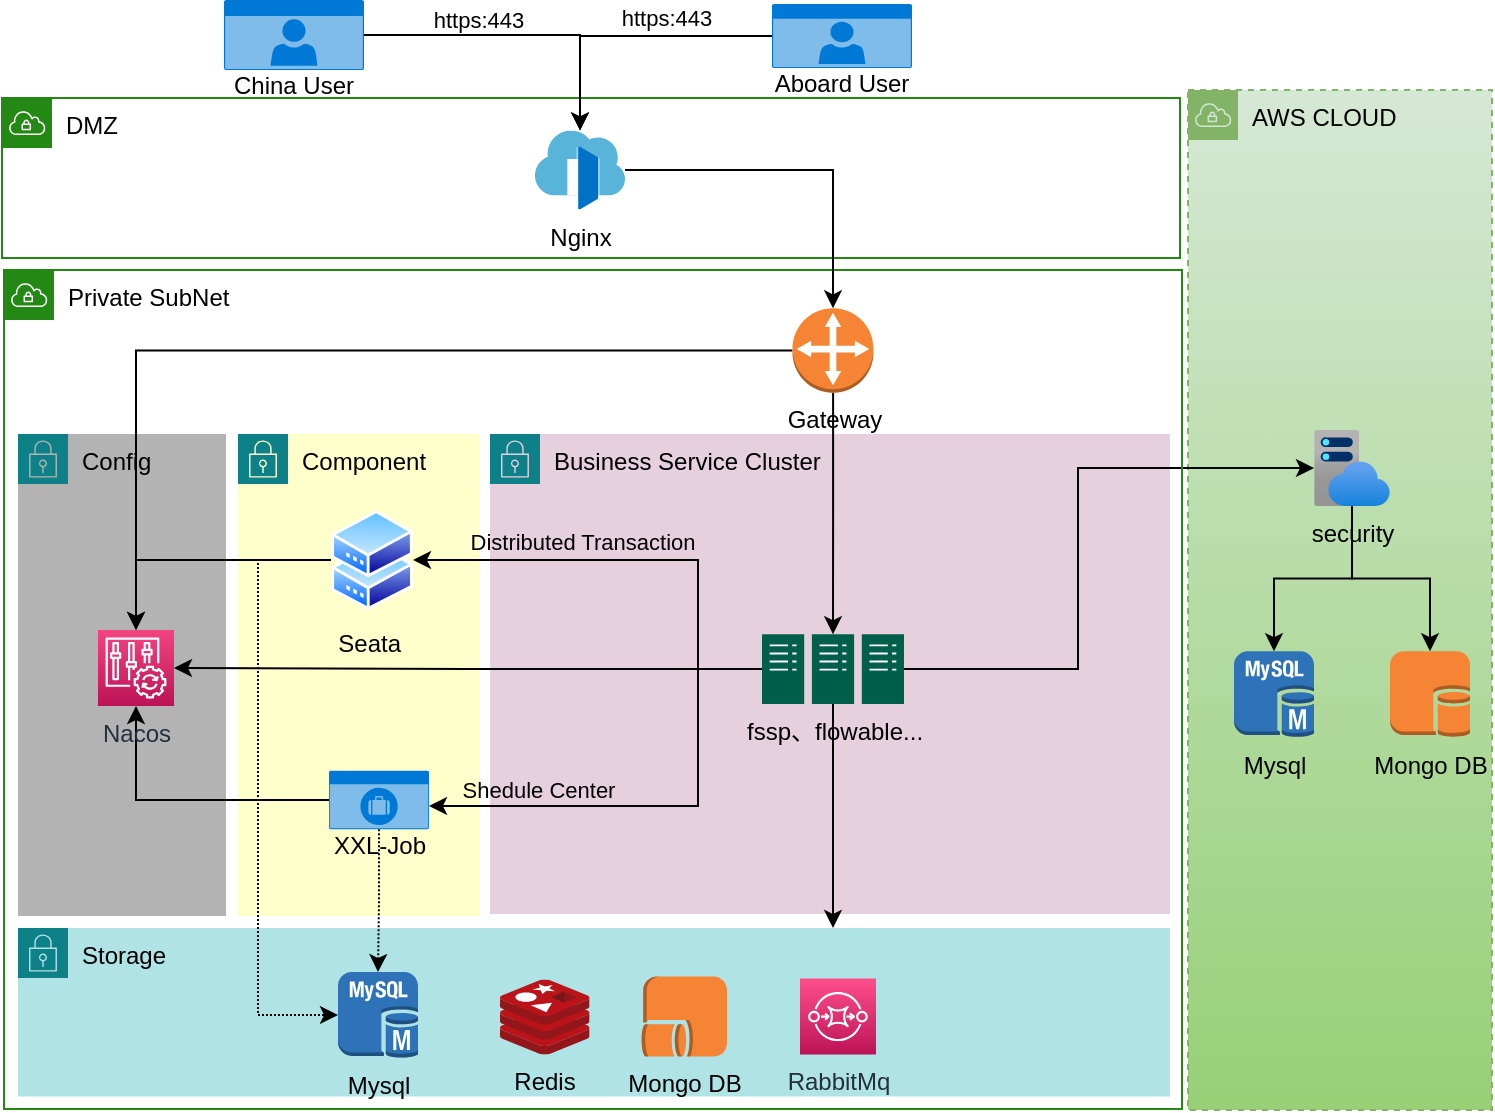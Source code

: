 <mxfile version="21.6.9" type="github">
  <diagram name="第 1 页" id="MAKNuJp5Oi-Q9wF2MWzG">
    <mxGraphModel dx="909" dy="461" grid="1" gridSize="10" guides="1" tooltips="1" connect="1" arrows="1" fold="1" page="1" pageScale="1" pageWidth="827" pageHeight="1169" math="0" shadow="0">
      <root>
        <mxCell id="0" />
        <mxCell id="1" parent="0" />
        <mxCell id="sbl7rNcJkgG22rDen7zV-128" value="Config" style="points=[[0,0],[0.25,0],[0.5,0],[0.75,0],[1,0],[1,0.25],[1,0.5],[1,0.75],[1,1],[0.75,1],[0.5,1],[0.25,1],[0,1],[0,0.75],[0,0.5],[0,0.25]];outlineConnect=0;html=1;whiteSpace=wrap;fontSize=12;fontStyle=0;container=1;pointerEvents=0;collapsible=0;recursiveResize=0;shape=mxgraph.aws4.group;grIcon=mxgraph.aws4.group_security_group;grStroke=0;strokeColor=#0e8088;fillColor=#B3B3B3;verticalAlign=top;align=left;spacingLeft=30;dashed=0;" vertex="1" parent="1">
          <mxGeometry x="130" y="382" width="104" height="241" as="geometry" />
        </mxCell>
        <mxCell id="sbl7rNcJkgG22rDen7zV-72" value="Component" style="points=[[0,0],[0.25,0],[0.5,0],[0.75,0],[1,0],[1,0.25],[1,0.5],[1,0.75],[1,1],[0.75,1],[0.5,1],[0.25,1],[0,1],[0,0.75],[0,0.5],[0,0.25]];outlineConnect=0;html=1;whiteSpace=wrap;fontSize=12;fontStyle=0;container=1;pointerEvents=0;collapsible=0;recursiveResize=0;shape=mxgraph.aws4.group;grIcon=mxgraph.aws4.group_security_group;grStroke=0;strokeColor=#0e8088;fillColor=#FFFFCC;verticalAlign=top;align=left;spacingLeft=30;dashed=0;" vertex="1" parent="1">
          <mxGeometry x="240" y="382" width="121" height="241" as="geometry" />
        </mxCell>
        <mxCell id="sbl7rNcJkgG22rDen7zV-80" value="AWS CLOUD" style="points=[[0,0],[0.25,0],[0.5,0],[0.75,0],[1,0],[1,0.25],[1,0.5],[1,0.75],[1,1],[0.75,1],[0.5,1],[0.25,1],[0,1],[0,0.75],[0,0.5],[0,0.25]];outlineConnect=0;html=1;whiteSpace=wrap;fontSize=12;fontStyle=0;container=1;pointerEvents=0;collapsible=0;recursiveResize=0;shape=mxgraph.aws4.group;grIcon=mxgraph.aws4.group_vpc;strokeColor=#82b366;fillColor=#d5e8d4;verticalAlign=top;align=left;spacingLeft=30;dashed=1;gradientColor=#97d077;" vertex="1" parent="1">
          <mxGeometry x="715" y="210" width="152" height="510" as="geometry" />
        </mxCell>
        <mxCell id="sbl7rNcJkgG22rDen7zV-104" style="edgeStyle=orthogonalEdgeStyle;rounded=0;orthogonalLoop=1;jettySize=auto;html=1;" edge="1" parent="sbl7rNcJkgG22rDen7zV-80" source="sbl7rNcJkgG22rDen7zV-82" target="sbl7rNcJkgG22rDen7zV-99">
          <mxGeometry relative="1" as="geometry" />
        </mxCell>
        <mxCell id="sbl7rNcJkgG22rDen7zV-105" style="edgeStyle=orthogonalEdgeStyle;rounded=0;orthogonalLoop=1;jettySize=auto;html=1;" edge="1" parent="sbl7rNcJkgG22rDen7zV-80" source="sbl7rNcJkgG22rDen7zV-82" target="sbl7rNcJkgG22rDen7zV-100">
          <mxGeometry relative="1" as="geometry" />
        </mxCell>
        <mxCell id="sbl7rNcJkgG22rDen7zV-82" value="security" style="image;aspect=fixed;html=1;points=[];align=center;fontSize=12;image=img/lib/azure2/app_services/App_Service_Plans.svg;labelBackgroundColor=none;" vertex="1" parent="sbl7rNcJkgG22rDen7zV-80">
          <mxGeometry x="63" y="170" width="38" height="38" as="geometry" />
        </mxCell>
        <mxCell id="sbl7rNcJkgG22rDen7zV-99" value="Mysql&lt;br&gt;" style="outlineConnect=0;dashed=0;verticalLabelPosition=bottom;verticalAlign=top;align=center;html=1;shape=mxgraph.aws3.mysql_db_instance;fillColor=#2E73B8;gradientColor=none;" vertex="1" parent="sbl7rNcJkgG22rDen7zV-80">
          <mxGeometry x="23" y="280.6" width="40" height="43" as="geometry" />
        </mxCell>
        <mxCell id="sbl7rNcJkgG22rDen7zV-100" value="Mongo DB" style="outlineConnect=0;dashed=0;verticalLabelPosition=bottom;verticalAlign=top;align=center;html=1;shape=mxgraph.aws3.db_on_instance;fillColor=#F58534;gradientColor=none;" vertex="1" parent="sbl7rNcJkgG22rDen7zV-80">
          <mxGeometry x="101" y="280.6" width="40" height="43" as="geometry" />
        </mxCell>
        <mxCell id="sbl7rNcJkgG22rDen7zV-74" value="Storage" style="points=[[0,0],[0.25,0],[0.5,0],[0.75,0],[1,0],[1,0.25],[1,0.5],[1,0.75],[1,1],[0.75,1],[0.5,1],[0.25,1],[0,1],[0,0.75],[0,0.5],[0,0.25]];outlineConnect=0;html=1;whiteSpace=wrap;fontSize=12;fontStyle=0;container=1;pointerEvents=0;collapsible=0;recursiveResize=0;shape=mxgraph.aws4.group;grIcon=mxgraph.aws4.group_security_group;grStroke=0;strokeColor=#0e8088;fillColor=#b0e3e6;verticalAlign=top;align=left;spacingLeft=30;dashed=0;" vertex="1" parent="1">
          <mxGeometry x="130" y="629" width="576" height="84.2" as="geometry" />
        </mxCell>
        <mxCell id="sbl7rNcJkgG22rDen7zV-7" value="Mysql&lt;br&gt;" style="outlineConnect=0;dashed=0;verticalLabelPosition=bottom;verticalAlign=top;align=center;html=1;shape=mxgraph.aws3.mysql_db_instance;fillColor=#2E73B8;gradientColor=none;" vertex="1" parent="sbl7rNcJkgG22rDen7zV-74">
          <mxGeometry x="160" y="22" width="40" height="43" as="geometry" />
        </mxCell>
        <mxCell id="sbl7rNcJkgG22rDen7zV-8" value="Mongo DB" style="outlineConnect=0;dashed=0;verticalLabelPosition=bottom;verticalAlign=top;align=center;html=1;shape=mxgraph.aws3.db_on_instance;fillColor=#F58534;gradientColor=none;direction=south;" vertex="1" parent="sbl7rNcJkgG22rDen7zV-74">
          <mxGeometry x="311.5" y="24.3" width="43" height="40" as="geometry" />
        </mxCell>
        <mxCell id="sbl7rNcJkgG22rDen7zV-13" value="RabbitMq&lt;br&gt;" style="sketch=0;points=[[0,0,0],[0.25,0,0],[0.5,0,0],[0.75,0,0],[1,0,0],[0,1,0],[0.25,1,0],[0.5,1,0],[0.75,1,0],[1,1,0],[0,0.25,0],[0,0.5,0],[0,0.75,0],[1,0.25,0],[1,0.5,0],[1,0.75,0]];outlineConnect=0;fontColor=#232F3E;gradientColor=#FF4F8B;gradientDirection=north;fillColor=#BC1356;strokeColor=#ffffff;dashed=0;verticalLabelPosition=bottom;verticalAlign=top;align=center;html=1;fontSize=12;fontStyle=0;aspect=fixed;shape=mxgraph.aws4.resourceIcon;resIcon=mxgraph.aws4.sqs;" vertex="1" parent="sbl7rNcJkgG22rDen7zV-74">
          <mxGeometry x="391" y="25.3" width="38" height="38" as="geometry" />
        </mxCell>
        <mxCell id="sbl7rNcJkgG22rDen7zV-14" value="Redis&lt;br&gt;" style="image;sketch=0;aspect=fixed;html=1;points=[];align=center;fontSize=12;image=img/lib/mscae/Cache_Redis_Product.svg;labelBackgroundColor=none;" vertex="1" parent="sbl7rNcJkgG22rDen7zV-74">
          <mxGeometry x="241" y="25.7" width="44.76" height="37.6" as="geometry" />
        </mxCell>
        <mxCell id="sbl7rNcJkgG22rDen7zV-71" value="Business Service Cluster" style="points=[[0,0],[0.25,0],[0.5,0],[0.75,0],[1,0],[1,0.25],[1,0.5],[1,0.75],[1,1],[0.75,1],[0.5,1],[0.25,1],[0,1],[0,0.75],[0,0.5],[0,0.25]];outlineConnect=0;html=1;whiteSpace=wrap;fontSize=12;fontStyle=0;container=1;pointerEvents=0;collapsible=0;recursiveResize=0;shape=mxgraph.aws4.group;grIcon=mxgraph.aws4.group_security_group;grStroke=0;strokeColor=#0e8088;fillColor=#E6D0DE;verticalAlign=top;align=left;spacingLeft=30;strokeWidth=11;" vertex="1" parent="1">
          <mxGeometry x="366" y="382" width="340" height="240" as="geometry" />
        </mxCell>
        <mxCell id="sbl7rNcJkgG22rDen7zV-109" style="edgeStyle=orthogonalEdgeStyle;rounded=0;orthogonalLoop=1;jettySize=auto;html=1;" edge="1" parent="1" source="sbl7rNcJkgG22rDen7zV-1" target="sbl7rNcJkgG22rDen7zV-3">
          <mxGeometry relative="1" as="geometry" />
        </mxCell>
        <mxCell id="sbl7rNcJkgG22rDen7zV-112" value="https:443" style="edgeLabel;html=1;align=center;verticalAlign=middle;resizable=0;points=[];labelBackgroundColor=none;" vertex="1" connectable="0" parent="sbl7rNcJkgG22rDen7zV-109">
          <mxGeometry x="-0.286" relative="1" as="geometry">
            <mxPoint x="1" y="-8" as="offset" />
          </mxGeometry>
        </mxCell>
        <mxCell id="sbl7rNcJkgG22rDen7zV-1" value="China User" style="html=1;whiteSpace=wrap;strokeColor=none;fillColor=#0079D6;labelPosition=center;verticalLabelPosition=bottom;verticalAlign=top;align=center;fontSize=12;outlineConnect=0;spacingTop=-6;fontColor=#000000;sketch=0;shape=mxgraph.sitemap.user;horizontal=1;" vertex="1" parent="1">
          <mxGeometry x="233" y="165" width="70" height="35" as="geometry" />
        </mxCell>
        <mxCell id="sbl7rNcJkgG22rDen7zV-57" style="edgeStyle=orthogonalEdgeStyle;rounded=0;orthogonalLoop=1;jettySize=auto;html=1;" edge="1" parent="1" source="sbl7rNcJkgG22rDen7zV-25" target="sbl7rNcJkgG22rDen7zV-15">
          <mxGeometry relative="1" as="geometry">
            <Array as="points">
              <mxPoint x="470" y="500" />
              <mxPoint x="470" y="568" />
            </Array>
          </mxGeometry>
        </mxCell>
        <mxCell id="sbl7rNcJkgG22rDen7zV-58" value="Shedule Center" style="edgeLabel;html=1;align=center;verticalAlign=bottom;resizable=0;points=[];labelBackgroundColor=none;" vertex="1" connectable="0" parent="sbl7rNcJkgG22rDen7zV-57">
          <mxGeometry x="0.146" relative="1" as="geometry">
            <mxPoint x="-46" as="offset" />
          </mxGeometry>
        </mxCell>
        <mxCell id="sbl7rNcJkgG22rDen7zV-59" style="edgeStyle=orthogonalEdgeStyle;rounded=0;orthogonalLoop=1;jettySize=auto;html=1;entryX=1;entryY=0.5;entryDx=0;entryDy=0;" edge="1" parent="1" source="sbl7rNcJkgG22rDen7zV-25" target="sbl7rNcJkgG22rDen7zV-47">
          <mxGeometry relative="1" as="geometry">
            <Array as="points">
              <mxPoint x="470" y="500" />
              <mxPoint x="470" y="445" />
            </Array>
          </mxGeometry>
        </mxCell>
        <mxCell id="sbl7rNcJkgG22rDen7zV-60" value="Distributed Transaction" style="edgeLabel;html=1;align=center;verticalAlign=bottom;resizable=0;points=[];labelBackgroundColor=none;horizontal=1;" vertex="1" connectable="0" parent="sbl7rNcJkgG22rDen7zV-59">
          <mxGeometry x="0.701" relative="1" as="geometry">
            <mxPoint x="50" y="-1" as="offset" />
          </mxGeometry>
        </mxCell>
        <mxCell id="sbl7rNcJkgG22rDen7zV-124" style="edgeStyle=orthogonalEdgeStyle;rounded=0;orthogonalLoop=1;jettySize=auto;html=1;" edge="1" parent="1" source="sbl7rNcJkgG22rDen7zV-25" target="sbl7rNcJkgG22rDen7zV-74">
          <mxGeometry relative="1" as="geometry">
            <Array as="points">
              <mxPoint x="538" y="660" />
              <mxPoint x="538" y="660" />
            </Array>
          </mxGeometry>
        </mxCell>
        <mxCell id="sbl7rNcJkgG22rDen7zV-127" style="edgeStyle=orthogonalEdgeStyle;rounded=0;orthogonalLoop=1;jettySize=auto;html=1;" edge="1" parent="1" source="sbl7rNcJkgG22rDen7zV-25" target="sbl7rNcJkgG22rDen7zV-6">
          <mxGeometry relative="1" as="geometry" />
        </mxCell>
        <mxCell id="sbl7rNcJkgG22rDen7zV-130" style="edgeStyle=orthogonalEdgeStyle;rounded=0;orthogonalLoop=1;jettySize=auto;html=1;" edge="1" parent="1" source="sbl7rNcJkgG22rDen7zV-25" target="sbl7rNcJkgG22rDen7zV-82">
          <mxGeometry relative="1" as="geometry">
            <Array as="points">
              <mxPoint x="660" y="500" />
              <mxPoint x="660" y="399" />
            </Array>
          </mxGeometry>
        </mxCell>
        <mxCell id="sbl7rNcJkgG22rDen7zV-25" value="fssp、flowable..." style="sketch=0;pointerEvents=1;shadow=0;dashed=0;html=1;strokeColor=none;fillColor=#005F4B;labelPosition=center;verticalLabelPosition=bottom;verticalAlign=top;align=center;outlineConnect=0;shape=mxgraph.veeam2.server_cluster;" vertex="1" parent="1">
          <mxGeometry x="502" y="482.12" width="71" height="34.88" as="geometry" />
        </mxCell>
        <mxCell id="sbl7rNcJkgG22rDen7zV-30" value="DMZ" style="points=[[0,0],[0.25,0],[0.5,0],[0.75,0],[1,0],[1,0.25],[1,0.5],[1,0.75],[1,1],[0.75,1],[0.5,1],[0.25,1],[0,1],[0,0.75],[0,0.5],[0,0.25]];outlineConnect=0;gradientColor=none;html=1;whiteSpace=wrap;fontSize=12;fontStyle=0;container=1;pointerEvents=0;collapsible=0;recursiveResize=0;shape=mxgraph.aws4.group;grIcon=mxgraph.aws4.group_vpc;strokeColor=#248814;fillColor=none;verticalAlign=top;align=left;spacingLeft=30;fontColor=#000000;dashed=0;" vertex="1" parent="1">
          <mxGeometry x="122" y="214" width="589" height="80" as="geometry" />
        </mxCell>
        <mxCell id="sbl7rNcJkgG22rDen7zV-3" value="Nginx" style="image;sketch=0;aspect=fixed;html=1;points=[];align=center;fontSize=12;image=img/lib/mscae/Front_Doors.svg;labelBackgroundColor=none;" vertex="1" parent="sbl7rNcJkgG22rDen7zV-30">
          <mxGeometry x="266.5" y="16.2" width="45" height="39.6" as="geometry" />
        </mxCell>
        <mxCell id="sbl7rNcJkgG22rDen7zV-121" style="edgeStyle=orthogonalEdgeStyle;rounded=0;orthogonalLoop=1;jettySize=auto;html=1;entryX=0.5;entryY=1;entryDx=0;entryDy=0;entryPerimeter=0;" edge="1" parent="1" source="sbl7rNcJkgG22rDen7zV-15" target="sbl7rNcJkgG22rDen7zV-6">
          <mxGeometry relative="1" as="geometry" />
        </mxCell>
        <mxCell id="sbl7rNcJkgG22rDen7zV-129" style="edgeStyle=orthogonalEdgeStyle;rounded=0;orthogonalLoop=1;jettySize=auto;html=1;dashed=1;dashPattern=1 1;" edge="1" parent="1" source="sbl7rNcJkgG22rDen7zV-15" target="sbl7rNcJkgG22rDen7zV-7">
          <mxGeometry relative="1" as="geometry" />
        </mxCell>
        <mxCell id="sbl7rNcJkgG22rDen7zV-15" value="XXL-Job" style="html=1;whiteSpace=wrap;strokeColor=none;fillColor=#0079D6;labelPosition=center;verticalLabelPosition=bottom;verticalAlign=top;align=center;fontSize=12;outlineConnect=0;spacingTop=-6;fontColor=#000000;sketch=0;shape=mxgraph.sitemap.jobs;horizontal=1;" vertex="1" parent="1">
          <mxGeometry x="285.5" y="550.41" width="50" height="29.17" as="geometry" />
        </mxCell>
        <mxCell id="sbl7rNcJkgG22rDen7zV-122" style="edgeStyle=orthogonalEdgeStyle;rounded=0;orthogonalLoop=1;jettySize=auto;html=1;entryX=0;entryY=0.5;entryDx=0;entryDy=0;entryPerimeter=0;dashed=1;dashPattern=1 1;" edge="1" parent="1" source="sbl7rNcJkgG22rDen7zV-47" target="sbl7rNcJkgG22rDen7zV-7">
          <mxGeometry relative="1" as="geometry">
            <Array as="points">
              <mxPoint x="250" y="445" />
              <mxPoint x="250" y="672" />
            </Array>
          </mxGeometry>
        </mxCell>
        <mxCell id="sbl7rNcJkgG22rDen7zV-125" style="edgeStyle=orthogonalEdgeStyle;rounded=0;orthogonalLoop=1;jettySize=auto;html=1;entryX=0.5;entryY=0;entryDx=0;entryDy=0;entryPerimeter=0;" edge="1" parent="1" source="sbl7rNcJkgG22rDen7zV-47" target="sbl7rNcJkgG22rDen7zV-6">
          <mxGeometry relative="1" as="geometry" />
        </mxCell>
        <mxCell id="sbl7rNcJkgG22rDen7zV-47" value="Seata&amp;nbsp;" style="image;aspect=fixed;perimeter=ellipsePerimeter;html=1;align=center;shadow=0;dashed=0;spacingTop=3;image=img/lib/active_directory/shadowed_router.svg;labelBackgroundColor=none;" vertex="1" parent="1">
          <mxGeometry x="286.5" y="420" width="41" height="50" as="geometry" />
        </mxCell>
        <mxCell id="sbl7rNcJkgG22rDen7zV-6" value="Nacos" style="sketch=0;points=[[0,0,0],[0.25,0,0],[0.5,0,0],[0.75,0,0],[1,0,0],[0,1,0],[0.25,1,0],[0.5,1,0],[0.75,1,0],[1,1,0],[0,0.25,0],[0,0.5,0],[0,0.75,0],[1,0.25,0],[1,0.5,0],[1,0.75,0]];points=[[0,0,0],[0.25,0,0],[0.5,0,0],[0.75,0,0],[1,0,0],[0,1,0],[0.25,1,0],[0.5,1,0],[0.75,1,0],[1,1,0],[0,0.25,0],[0,0.5,0],[0,0.75,0],[1,0.25,0],[1,0.5,0],[1,0.75,0]];outlineConnect=0;fontColor=#232F3E;gradientColor=#F34482;gradientDirection=north;fillColor=#BC1356;strokeColor=#ffffff;dashed=0;verticalLabelPosition=bottom;verticalAlign=top;align=center;html=1;fontSize=12;fontStyle=0;aspect=fixed;shape=mxgraph.aws4.resourceIcon;resIcon=mxgraph.aws4.config;" vertex="1" parent="1">
          <mxGeometry x="170" y="480" width="38" height="38" as="geometry" />
        </mxCell>
        <mxCell id="sbl7rNcJkgG22rDen7zV-31" value="Private SubNet" style="points=[[0,0],[0.25,0],[0.5,0],[0.75,0],[1,0],[1,0.25],[1,0.5],[1,0.75],[1,1],[0.75,1],[0.5,1],[0.25,1],[0,1],[0,0.75],[0,0.5],[0,0.25]];outlineConnect=0;gradientColor=none;html=1;whiteSpace=wrap;fontSize=12;fontStyle=0;container=1;pointerEvents=0;collapsible=0;recursiveResize=0;shape=mxgraph.aws4.group;grIcon=mxgraph.aws4.group_vpc;strokeColor=#248814;fillColor=none;verticalAlign=top;align=left;spacingLeft=30;fontColor=#000000;dashed=0;" vertex="1" parent="1">
          <mxGeometry x="123" y="300" width="589" height="419.56" as="geometry" />
        </mxCell>
        <mxCell id="sbl7rNcJkgG22rDen7zV-108" style="edgeStyle=orthogonalEdgeStyle;rounded=0;orthogonalLoop=1;jettySize=auto;html=1;" edge="1" parent="1" source="sbl7rNcJkgG22rDen7zV-76" target="sbl7rNcJkgG22rDen7zV-3">
          <mxGeometry relative="1" as="geometry" />
        </mxCell>
        <mxCell id="sbl7rNcJkgG22rDen7zV-111" value="https:443" style="edgeLabel;html=1;align=center;verticalAlign=middle;resizable=0;points=[];labelBackgroundColor=none;" vertex="1" connectable="0" parent="sbl7rNcJkgG22rDen7zV-108">
          <mxGeometry x="-0.262" y="-1" relative="1" as="geometry">
            <mxPoint y="-8" as="offset" />
          </mxGeometry>
        </mxCell>
        <mxCell id="sbl7rNcJkgG22rDen7zV-76" value="Aboard User" style="html=1;whiteSpace=wrap;strokeColor=none;fillColor=#0079D6;labelPosition=center;verticalLabelPosition=bottom;verticalAlign=top;align=center;fontSize=12;outlineConnect=0;spacingTop=-6;fontColor=#000000;sketch=0;shape=mxgraph.sitemap.user;horizontal=1;" vertex="1" parent="1">
          <mxGeometry x="507" y="167" width="70" height="32" as="geometry" />
        </mxCell>
        <mxCell id="sbl7rNcJkgG22rDen7zV-113" style="edgeStyle=orthogonalEdgeStyle;rounded=0;orthogonalLoop=1;jettySize=auto;html=1;" edge="1" parent="1" source="sbl7rNcJkgG22rDen7zV-2" target="sbl7rNcJkgG22rDen7zV-25">
          <mxGeometry relative="1" as="geometry" />
        </mxCell>
        <mxCell id="sbl7rNcJkgG22rDen7zV-114" style="edgeStyle=orthogonalEdgeStyle;rounded=0;orthogonalLoop=1;jettySize=auto;html=1;" edge="1" parent="1" source="sbl7rNcJkgG22rDen7zV-2" target="sbl7rNcJkgG22rDen7zV-6">
          <mxGeometry relative="1" as="geometry" />
        </mxCell>
        <mxCell id="sbl7rNcJkgG22rDen7zV-2" value="Gateway" style="outlineConnect=0;dashed=0;verticalLabelPosition=bottom;verticalAlign=top;align=center;html=1;shape=mxgraph.aws3.customer_gateway;fillColor=#F58534;gradientColor=none;" vertex="1" parent="1">
          <mxGeometry x="517.25" y="319.13" width="40.5" height="42.26" as="geometry" />
        </mxCell>
        <mxCell id="sbl7rNcJkgG22rDen7zV-110" style="edgeStyle=orthogonalEdgeStyle;rounded=0;orthogonalLoop=1;jettySize=auto;html=1;entryX=0.5;entryY=0;entryDx=0;entryDy=0;entryPerimeter=0;" edge="1" parent="1" source="sbl7rNcJkgG22rDen7zV-3" target="sbl7rNcJkgG22rDen7zV-2">
          <mxGeometry relative="1" as="geometry" />
        </mxCell>
      </root>
    </mxGraphModel>
  </diagram>
</mxfile>
